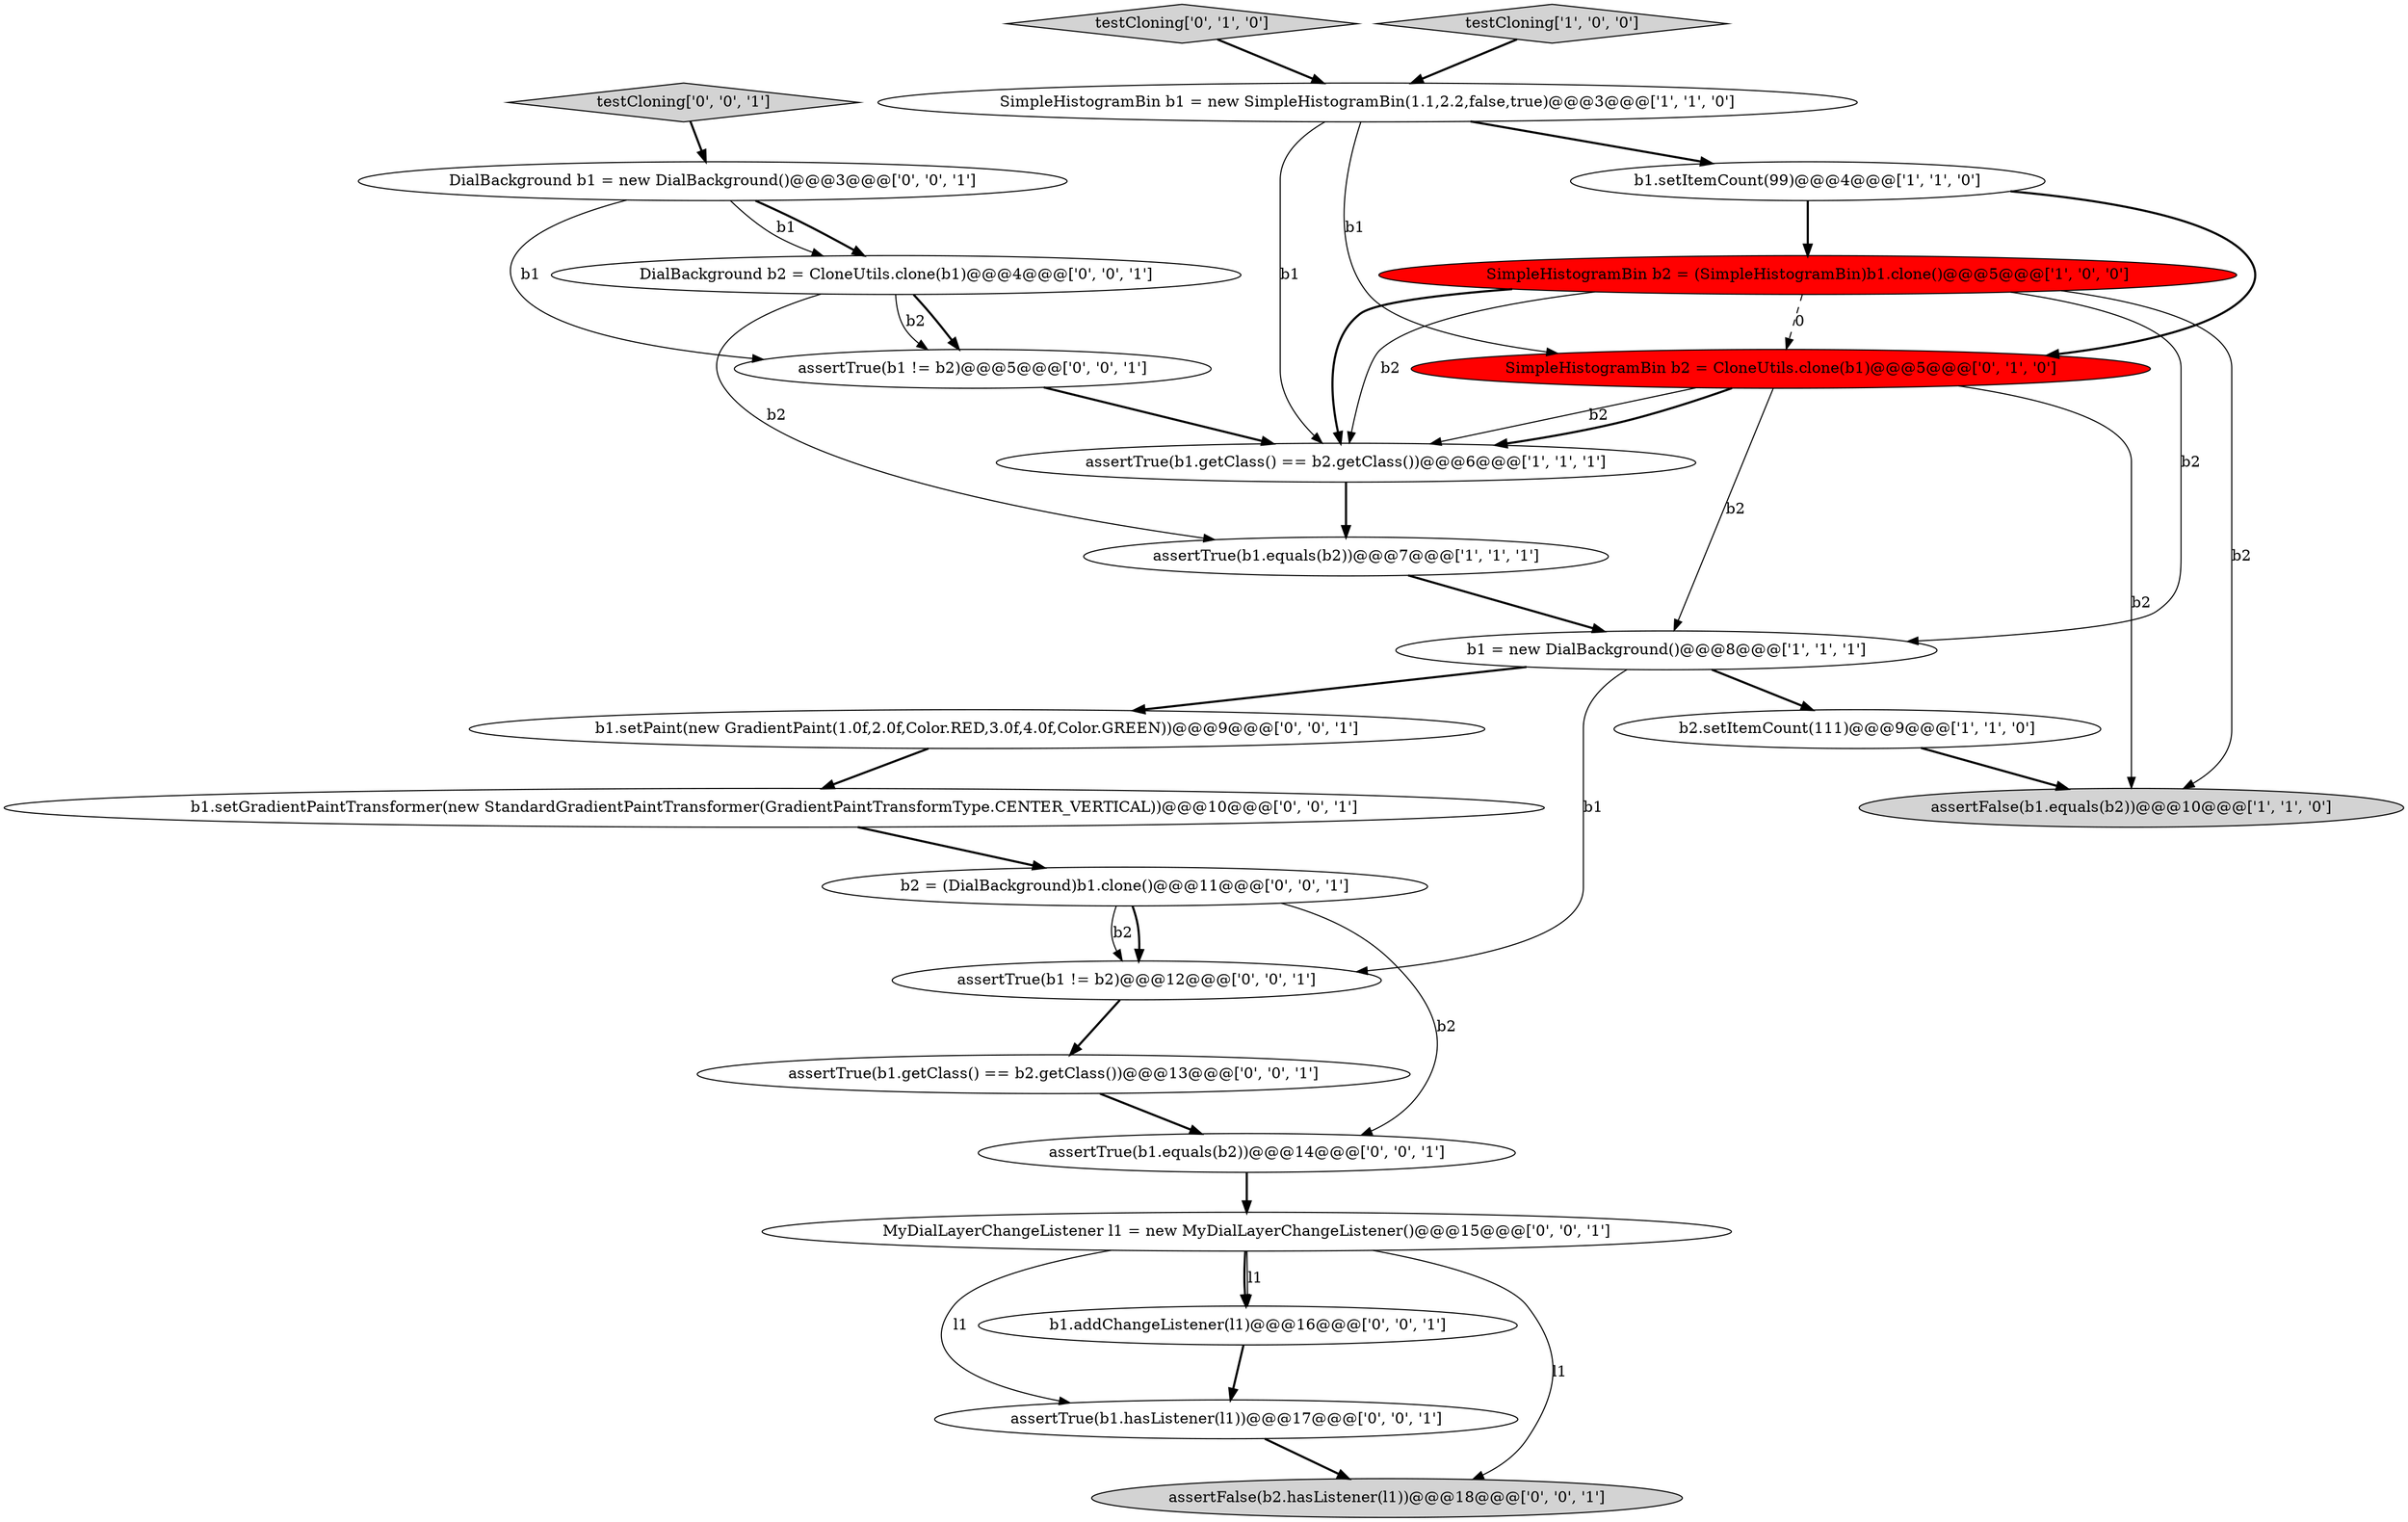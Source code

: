 digraph {
24 [style = filled, label = "assertTrue(b1.hasListener(l1))@@@17@@@['0', '0', '1']", fillcolor = white, shape = ellipse image = "AAA0AAABBB3BBB"];
3 [style = filled, label = "assertTrue(b1.getClass() == b2.getClass())@@@6@@@['1', '1', '1']", fillcolor = white, shape = ellipse image = "AAA0AAABBB1BBB"];
10 [style = filled, label = "testCloning['0', '1', '0']", fillcolor = lightgray, shape = diamond image = "AAA0AAABBB2BBB"];
20 [style = filled, label = "assertTrue(b1 != b2)@@@12@@@['0', '0', '1']", fillcolor = white, shape = ellipse image = "AAA0AAABBB3BBB"];
23 [style = filled, label = "assertTrue(b1.equals(b2))@@@14@@@['0', '0', '1']", fillcolor = white, shape = ellipse image = "AAA0AAABBB3BBB"];
9 [style = filled, label = "SimpleHistogramBin b2 = CloneUtils.clone(b1)@@@5@@@['0', '1', '0']", fillcolor = red, shape = ellipse image = "AAA1AAABBB2BBB"];
5 [style = filled, label = "assertFalse(b1.equals(b2))@@@10@@@['1', '1', '0']", fillcolor = lightgray, shape = ellipse image = "AAA0AAABBB1BBB"];
17 [style = filled, label = "DialBackground b1 = new DialBackground()@@@3@@@['0', '0', '1']", fillcolor = white, shape = ellipse image = "AAA0AAABBB3BBB"];
4 [style = filled, label = "testCloning['1', '0', '0']", fillcolor = lightgray, shape = diamond image = "AAA0AAABBB1BBB"];
1 [style = filled, label = "SimpleHistogramBin b2 = (SimpleHistogramBin)b1.clone()@@@5@@@['1', '0', '0']", fillcolor = red, shape = ellipse image = "AAA1AAABBB1BBB"];
13 [style = filled, label = "assertTrue(b1.getClass() == b2.getClass())@@@13@@@['0', '0', '1']", fillcolor = white, shape = ellipse image = "AAA0AAABBB3BBB"];
0 [style = filled, label = "SimpleHistogramBin b1 = new SimpleHistogramBin(1.1,2.2,false,true)@@@3@@@['1', '1', '0']", fillcolor = white, shape = ellipse image = "AAA0AAABBB1BBB"];
15 [style = filled, label = "testCloning['0', '0', '1']", fillcolor = lightgray, shape = diamond image = "AAA0AAABBB3BBB"];
21 [style = filled, label = "DialBackground b2 = CloneUtils.clone(b1)@@@4@@@['0', '0', '1']", fillcolor = white, shape = ellipse image = "AAA0AAABBB3BBB"];
19 [style = filled, label = "assertTrue(b1 != b2)@@@5@@@['0', '0', '1']", fillcolor = white, shape = ellipse image = "AAA0AAABBB3BBB"];
12 [style = filled, label = "b1.setGradientPaintTransformer(new StandardGradientPaintTransformer(GradientPaintTransformType.CENTER_VERTICAL))@@@10@@@['0', '0', '1']", fillcolor = white, shape = ellipse image = "AAA0AAABBB3BBB"];
18 [style = filled, label = "MyDialLayerChangeListener l1 = new MyDialLayerChangeListener()@@@15@@@['0', '0', '1']", fillcolor = white, shape = ellipse image = "AAA0AAABBB3BBB"];
6 [style = filled, label = "b1 = new DialBackground()@@@8@@@['1', '1', '1']", fillcolor = white, shape = ellipse image = "AAA0AAABBB1BBB"];
7 [style = filled, label = "b1.setItemCount(99)@@@4@@@['1', '1', '0']", fillcolor = white, shape = ellipse image = "AAA0AAABBB1BBB"];
22 [style = filled, label = "assertFalse(b2.hasListener(l1))@@@18@@@['0', '0', '1']", fillcolor = lightgray, shape = ellipse image = "AAA0AAABBB3BBB"];
2 [style = filled, label = "b2.setItemCount(111)@@@9@@@['1', '1', '0']", fillcolor = white, shape = ellipse image = "AAA0AAABBB1BBB"];
8 [style = filled, label = "assertTrue(b1.equals(b2))@@@7@@@['1', '1', '1']", fillcolor = white, shape = ellipse image = "AAA0AAABBB1BBB"];
16 [style = filled, label = "b1.setPaint(new GradientPaint(1.0f,2.0f,Color.RED,3.0f,4.0f,Color.GREEN))@@@9@@@['0', '0', '1']", fillcolor = white, shape = ellipse image = "AAA0AAABBB3BBB"];
11 [style = filled, label = "b2 = (DialBackground)b1.clone()@@@11@@@['0', '0', '1']", fillcolor = white, shape = ellipse image = "AAA0AAABBB3BBB"];
14 [style = filled, label = "b1.addChangeListener(l1)@@@16@@@['0', '0', '1']", fillcolor = white, shape = ellipse image = "AAA0AAABBB3BBB"];
11->20 [style = bold, label=""];
14->24 [style = bold, label=""];
7->1 [style = bold, label=""];
20->13 [style = bold, label=""];
21->19 [style = bold, label=""];
18->14 [style = solid, label="l1"];
21->19 [style = solid, label="b2"];
9->5 [style = solid, label="b2"];
0->3 [style = solid, label="b1"];
12->11 [style = bold, label=""];
1->3 [style = bold, label=""];
1->9 [style = dashed, label="0"];
8->6 [style = bold, label=""];
24->22 [style = bold, label=""];
17->21 [style = solid, label="b1"];
4->0 [style = bold, label=""];
0->7 [style = bold, label=""];
6->2 [style = bold, label=""];
7->9 [style = bold, label=""];
18->22 [style = solid, label="l1"];
9->6 [style = solid, label="b2"];
15->17 [style = bold, label=""];
1->6 [style = solid, label="b2"];
17->19 [style = solid, label="b1"];
11->23 [style = solid, label="b2"];
9->3 [style = solid, label="b2"];
1->5 [style = solid, label="b2"];
18->24 [style = solid, label="l1"];
6->16 [style = bold, label=""];
3->8 [style = bold, label=""];
1->3 [style = solid, label="b2"];
10->0 [style = bold, label=""];
13->23 [style = bold, label=""];
9->3 [style = bold, label=""];
0->9 [style = solid, label="b1"];
6->20 [style = solid, label="b1"];
11->20 [style = solid, label="b2"];
21->8 [style = solid, label="b2"];
17->21 [style = bold, label=""];
19->3 [style = bold, label=""];
16->12 [style = bold, label=""];
23->18 [style = bold, label=""];
18->14 [style = bold, label=""];
2->5 [style = bold, label=""];
}
